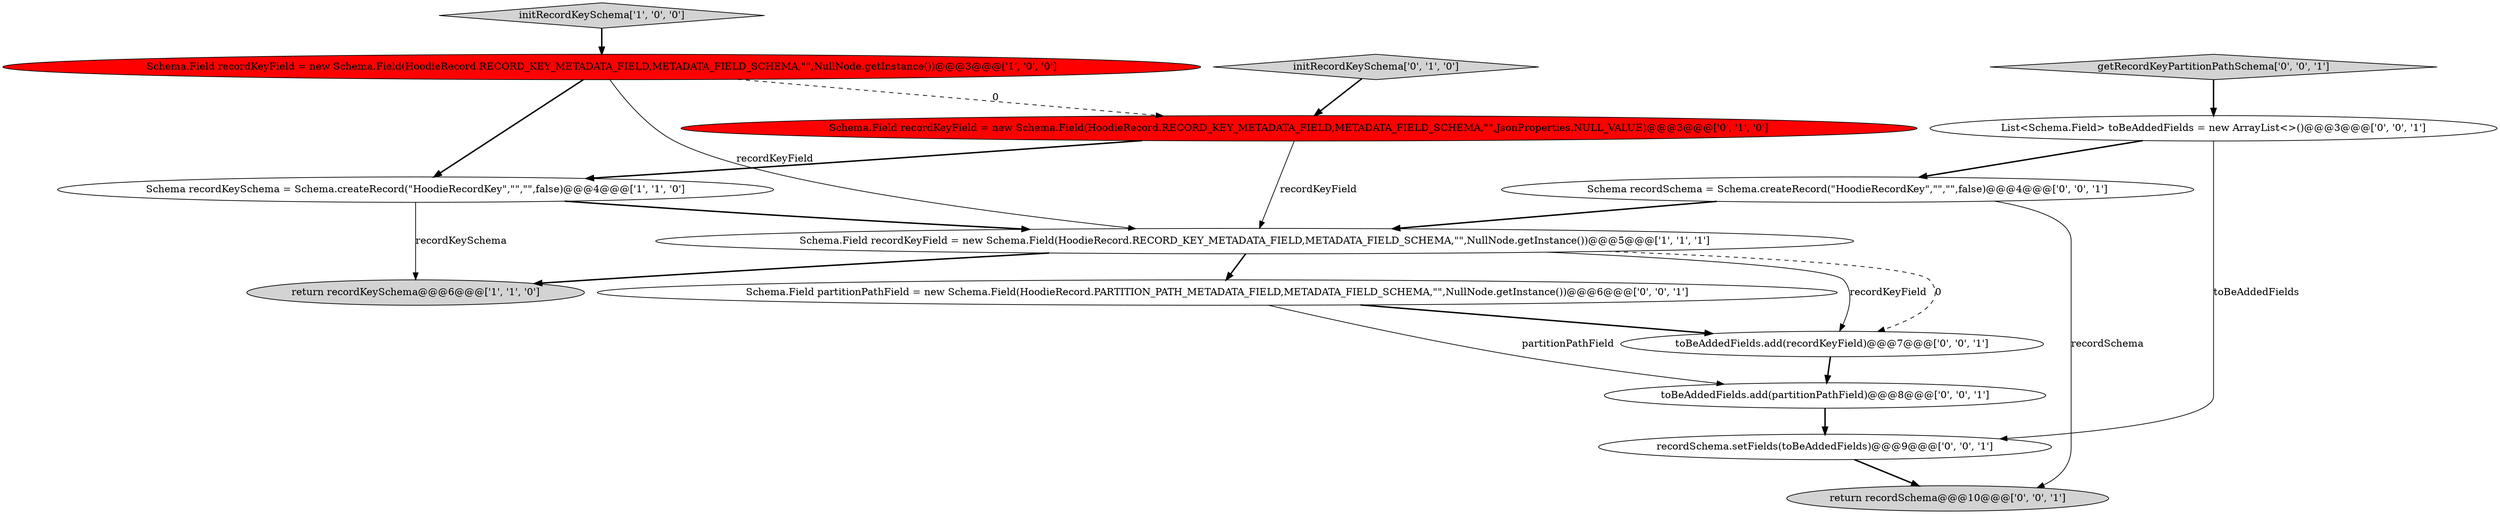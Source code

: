 digraph {
4 [style = filled, label = "return recordKeySchema@@@6@@@['1', '1', '0']", fillcolor = lightgray, shape = ellipse image = "AAA0AAABBB1BBB"];
5 [style = filled, label = "Schema.Field recordKeyField = new Schema.Field(HoodieRecord.RECORD_KEY_METADATA_FIELD,METADATA_FIELD_SCHEMA,\"\",JsonProperties.NULL_VALUE)@@@3@@@['0', '1', '0']", fillcolor = red, shape = ellipse image = "AAA1AAABBB2BBB"];
14 [style = filled, label = "getRecordKeyPartitionPathSchema['0', '0', '1']", fillcolor = lightgray, shape = diamond image = "AAA0AAABBB3BBB"];
12 [style = filled, label = "recordSchema.setFields(toBeAddedFields)@@@9@@@['0', '0', '1']", fillcolor = white, shape = ellipse image = "AAA0AAABBB3BBB"];
7 [style = filled, label = "List<Schema.Field> toBeAddedFields = new ArrayList<>()@@@3@@@['0', '0', '1']", fillcolor = white, shape = ellipse image = "AAA0AAABBB3BBB"];
0 [style = filled, label = "Schema.Field recordKeyField = new Schema.Field(HoodieRecord.RECORD_KEY_METADATA_FIELD,METADATA_FIELD_SCHEMA,\"\",NullNode.getInstance())@@@3@@@['1', '0', '0']", fillcolor = red, shape = ellipse image = "AAA1AAABBB1BBB"];
9 [style = filled, label = "toBeAddedFields.add(recordKeyField)@@@7@@@['0', '0', '1']", fillcolor = white, shape = ellipse image = "AAA0AAABBB3BBB"];
13 [style = filled, label = "return recordSchema@@@10@@@['0', '0', '1']", fillcolor = lightgray, shape = ellipse image = "AAA0AAABBB3BBB"];
8 [style = filled, label = "Schema.Field partitionPathField = new Schema.Field(HoodieRecord.PARTITION_PATH_METADATA_FIELD,METADATA_FIELD_SCHEMA,\"\",NullNode.getInstance())@@@6@@@['0', '0', '1']", fillcolor = white, shape = ellipse image = "AAA0AAABBB3BBB"];
11 [style = filled, label = "Schema recordSchema = Schema.createRecord(\"HoodieRecordKey\",\"\",\"\",false)@@@4@@@['0', '0', '1']", fillcolor = white, shape = ellipse image = "AAA0AAABBB3BBB"];
2 [style = filled, label = "Schema recordKeySchema = Schema.createRecord(\"HoodieRecordKey\",\"\",\"\",false)@@@4@@@['1', '1', '0']", fillcolor = white, shape = ellipse image = "AAA0AAABBB1BBB"];
3 [style = filled, label = "Schema.Field recordKeyField = new Schema.Field(HoodieRecord.RECORD_KEY_METADATA_FIELD,METADATA_FIELD_SCHEMA,\"\",NullNode.getInstance())@@@5@@@['1', '1', '1']", fillcolor = white, shape = ellipse image = "AAA0AAABBB1BBB"];
10 [style = filled, label = "toBeAddedFields.add(partitionPathField)@@@8@@@['0', '0', '1']", fillcolor = white, shape = ellipse image = "AAA0AAABBB3BBB"];
1 [style = filled, label = "initRecordKeySchema['1', '0', '0']", fillcolor = lightgray, shape = diamond image = "AAA0AAABBB1BBB"];
6 [style = filled, label = "initRecordKeySchema['0', '1', '0']", fillcolor = lightgray, shape = diamond image = "AAA0AAABBB2BBB"];
7->11 [style = bold, label=""];
0->5 [style = dashed, label="0"];
3->9 [style = solid, label="recordKeyField"];
2->3 [style = bold, label=""];
0->2 [style = bold, label=""];
7->12 [style = solid, label="toBeAddedFields"];
1->0 [style = bold, label=""];
9->10 [style = bold, label=""];
3->4 [style = bold, label=""];
8->10 [style = solid, label="partitionPathField"];
14->7 [style = bold, label=""];
12->13 [style = bold, label=""];
6->5 [style = bold, label=""];
5->2 [style = bold, label=""];
2->4 [style = solid, label="recordKeySchema"];
3->9 [style = dashed, label="0"];
11->3 [style = bold, label=""];
10->12 [style = bold, label=""];
3->8 [style = bold, label=""];
5->3 [style = solid, label="recordKeyField"];
8->9 [style = bold, label=""];
11->13 [style = solid, label="recordSchema"];
0->3 [style = solid, label="recordKeyField"];
}
